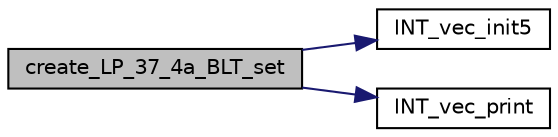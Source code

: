 digraph "create_LP_37_4a_BLT_set"
{
  edge [fontname="Helvetica",fontsize="10",labelfontname="Helvetica",labelfontsize="10"];
  node [fontname="Helvetica",fontsize="10",shape=record];
  rankdir="LR";
  Node3249 [label="create_LP_37_4a_BLT_set",height=0.2,width=0.4,color="black", fillcolor="grey75", style="filled", fontcolor="black"];
  Node3249 -> Node3250 [color="midnightblue",fontsize="10",style="solid",fontname="Helvetica"];
  Node3250 [label="INT_vec_init5",height=0.2,width=0.4,color="black", fillcolor="white", style="filled",URL="$d5/db4/io__and__os_8h.html#aa44942d0ade0e10dafd2ff1a86e672b8"];
  Node3249 -> Node3251 [color="midnightblue",fontsize="10",style="solid",fontname="Helvetica"];
  Node3251 [label="INT_vec_print",height=0.2,width=0.4,color="black", fillcolor="white", style="filled",URL="$df/dbf/sajeeb_8_c.html#a79a5901af0b47dd0d694109543c027fe"];
}
